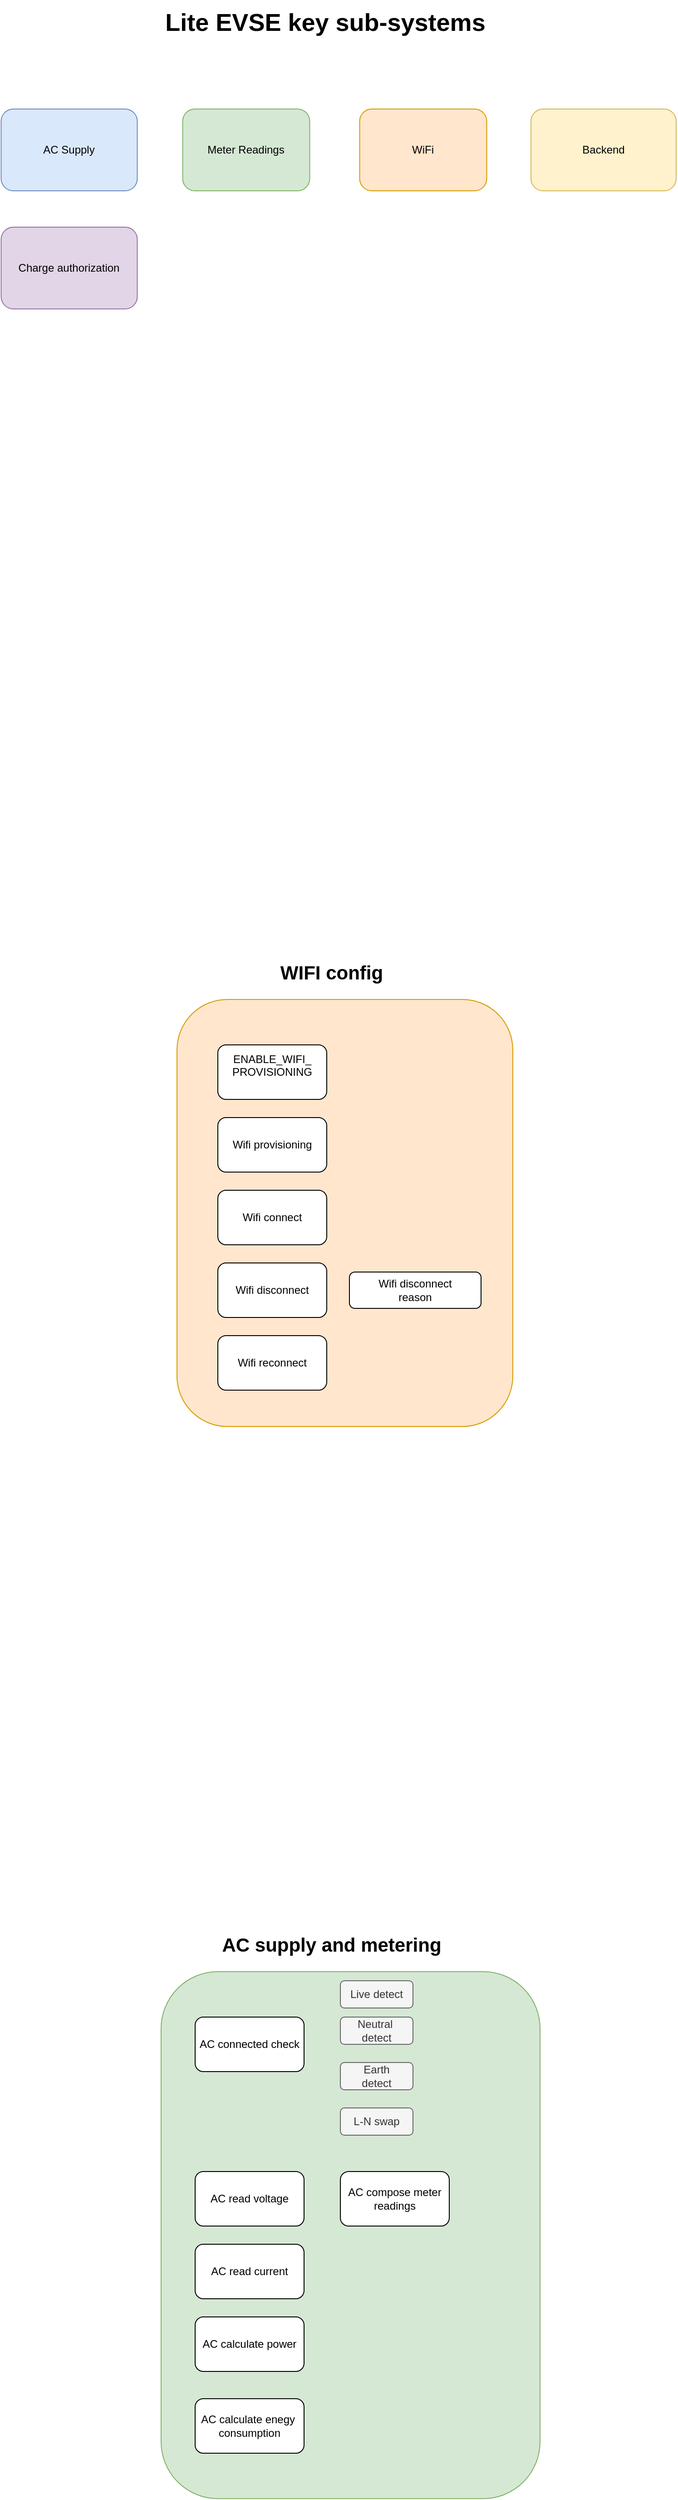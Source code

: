 <mxfile version="26.2.15">
  <diagram name="Page-1" id="Tmt94gA-0ZJjF-nK8y2k">
    <mxGraphModel dx="894" dy="548" grid="1" gridSize="10" guides="1" tooltips="1" connect="1" arrows="1" fold="1" page="1" pageScale="1" pageWidth="850" pageHeight="1100" math="0" shadow="0">
      <root>
        <mxCell id="0" />
        <mxCell id="1" parent="0" />
        <mxCell id="ofb7XT26KEXKw1no33_Y-1" value="AC Supply" style="rounded=1;whiteSpace=wrap;html=1;fillColor=#dae8fc;strokeColor=#6c8ebf;" vertex="1" parent="1">
          <mxGeometry x="26.25" y="230" width="150" height="90" as="geometry" />
        </mxCell>
        <mxCell id="ofb7XT26KEXKw1no33_Y-2" value="Meter Readings" style="rounded=1;whiteSpace=wrap;html=1;fillColor=#d5e8d4;strokeColor=#82b366;" vertex="1" parent="1">
          <mxGeometry x="226.25" y="230" width="140" height="90" as="geometry" />
        </mxCell>
        <mxCell id="ofb7XT26KEXKw1no33_Y-3" value="WiFi" style="rounded=1;whiteSpace=wrap;html=1;fillColor=#ffe6cc;strokeColor=#d79b00;" vertex="1" parent="1">
          <mxGeometry x="421.25" y="230" width="140" height="90" as="geometry" />
        </mxCell>
        <mxCell id="ofb7XT26KEXKw1no33_Y-4" value="Backend" style="rounded=1;whiteSpace=wrap;html=1;fillColor=#fff2cc;strokeColor=#d6b656;" vertex="1" parent="1">
          <mxGeometry x="610" y="230" width="160" height="90" as="geometry" />
        </mxCell>
        <mxCell id="ofb7XT26KEXKw1no33_Y-5" value="Charge authorization" style="rounded=1;whiteSpace=wrap;html=1;fillColor=#e1d5e7;strokeColor=#9673a6;" vertex="1" parent="1">
          <mxGeometry x="26.25" y="360" width="150" height="90" as="geometry" />
        </mxCell>
        <mxCell id="ofb7XT26KEXKw1no33_Y-6" value="" style="rounded=1;whiteSpace=wrap;html=1;fillColor=#ffe6cc;strokeColor=#d79b00;" vertex="1" parent="1">
          <mxGeometry x="220" y="1210" width="370" height="470" as="geometry" />
        </mxCell>
        <mxCell id="ofb7XT26KEXKw1no33_Y-7" value="Wifi provisioning" style="rounded=1;whiteSpace=wrap;html=1;" vertex="1" parent="1">
          <mxGeometry x="265" y="1340" width="120" height="60" as="geometry" />
        </mxCell>
        <mxCell id="ofb7XT26KEXKw1no33_Y-8" value="ENABLE_WIFI_&lt;div&gt;PROVISIONING&lt;div&gt;&lt;br&gt;&lt;/div&gt;&lt;/div&gt;" style="rounded=1;whiteSpace=wrap;html=1;" vertex="1" parent="1">
          <mxGeometry x="265" y="1260" width="120" height="60" as="geometry" />
        </mxCell>
        <mxCell id="ofb7XT26KEXKw1no33_Y-9" value="Wifi connect" style="rounded=1;whiteSpace=wrap;html=1;" vertex="1" parent="1">
          <mxGeometry x="265" y="1420" width="120" height="60" as="geometry" />
        </mxCell>
        <mxCell id="ofb7XT26KEXKw1no33_Y-10" value="Wifi disconnect" style="rounded=1;whiteSpace=wrap;html=1;" vertex="1" parent="1">
          <mxGeometry x="265" y="1500" width="120" height="60" as="geometry" />
        </mxCell>
        <mxCell id="ofb7XT26KEXKw1no33_Y-11" value="Wifi reconnect" style="rounded=1;whiteSpace=wrap;html=1;" vertex="1" parent="1">
          <mxGeometry x="265" y="1580" width="120" height="60" as="geometry" />
        </mxCell>
        <mxCell id="ofb7XT26KEXKw1no33_Y-12" value="Wifi disconnect&lt;div&gt;reason&lt;/div&gt;" style="rounded=1;whiteSpace=wrap;html=1;" vertex="1" parent="1">
          <mxGeometry x="410" y="1510" width="145" height="40" as="geometry" />
        </mxCell>
        <mxCell id="ofb7XT26KEXKw1no33_Y-13" value="&lt;b&gt;&lt;font style=&quot;font-size: 21px;&quot;&gt;WIFI config&lt;/font&gt;&lt;/b&gt;" style="text;html=1;align=center;verticalAlign=middle;resizable=0;points=[];autosize=1;strokeColor=none;fillColor=none;" vertex="1" parent="1">
          <mxGeometry x="320" y="1160" width="140" height="40" as="geometry" />
        </mxCell>
        <mxCell id="ofb7XT26KEXKw1no33_Y-14" value="" style="rounded=1;whiteSpace=wrap;html=1;fillColor=#d5e8d4;strokeColor=#82b366;" vertex="1" parent="1">
          <mxGeometry x="202.5" y="2280" width="417.5" height="580" as="geometry" />
        </mxCell>
        <mxCell id="ofb7XT26KEXKw1no33_Y-15" value="AC connected check" style="rounded=1;whiteSpace=wrap;html=1;" vertex="1" parent="1">
          <mxGeometry x="240" y="2330" width="120" height="60" as="geometry" />
        </mxCell>
        <mxCell id="ofb7XT26KEXKw1no33_Y-16" value="AC read voltage" style="rounded=1;whiteSpace=wrap;html=1;" vertex="1" parent="1">
          <mxGeometry x="240" y="2500" width="120" height="60" as="geometry" />
        </mxCell>
        <mxCell id="ofb7XT26KEXKw1no33_Y-17" value="Live detect" style="rounded=1;whiteSpace=wrap;html=1;fillColor=#f5f5f5;fontColor=#333333;strokeColor=#666666;" vertex="1" parent="1">
          <mxGeometry x="400" y="2290" width="80" height="30" as="geometry" />
        </mxCell>
        <mxCell id="ofb7XT26KEXKw1no33_Y-18" value="Neutral&amp;nbsp;&lt;div&gt;detect&lt;/div&gt;" style="rounded=1;whiteSpace=wrap;html=1;fillColor=#f5f5f5;fontColor=#333333;strokeColor=#666666;" vertex="1" parent="1">
          <mxGeometry x="400" y="2330" width="80" height="30" as="geometry" />
        </mxCell>
        <mxCell id="ofb7XT26KEXKw1no33_Y-19" value="Earth&lt;div&gt;detect&lt;/div&gt;" style="rounded=1;whiteSpace=wrap;html=1;fillColor=#f5f5f5;fontColor=#333333;strokeColor=#666666;" vertex="1" parent="1">
          <mxGeometry x="400" y="2380" width="80" height="30" as="geometry" />
        </mxCell>
        <mxCell id="ofb7XT26KEXKw1no33_Y-20" value="L-N swap" style="rounded=1;whiteSpace=wrap;html=1;fillColor=#f5f5f5;fontColor=#333333;strokeColor=#666666;" vertex="1" parent="1">
          <mxGeometry x="400" y="2430" width="80" height="30" as="geometry" />
        </mxCell>
        <mxCell id="ofb7XT26KEXKw1no33_Y-21" value="AC read current" style="rounded=1;whiteSpace=wrap;html=1;" vertex="1" parent="1">
          <mxGeometry x="240" y="2580" width="120" height="60" as="geometry" />
        </mxCell>
        <mxCell id="ofb7XT26KEXKw1no33_Y-22" value="AC calculate power" style="rounded=1;whiteSpace=wrap;html=1;" vertex="1" parent="1">
          <mxGeometry x="240" y="2660" width="120" height="60" as="geometry" />
        </mxCell>
        <mxCell id="ofb7XT26KEXKw1no33_Y-23" value="AC calculate enegy&amp;nbsp;&lt;div&gt;consumption&lt;/div&gt;" style="rounded=1;whiteSpace=wrap;html=1;" vertex="1" parent="1">
          <mxGeometry x="240" y="2750" width="120" height="60" as="geometry" />
        </mxCell>
        <mxCell id="ofb7XT26KEXKw1no33_Y-24" value="AC compose meter readings" style="rounded=1;whiteSpace=wrap;html=1;" vertex="1" parent="1">
          <mxGeometry x="400" y="2500" width="120" height="60" as="geometry" />
        </mxCell>
        <mxCell id="ofb7XT26KEXKw1no33_Y-25" value="&lt;b&gt;&lt;font style=&quot;font-size: 21px;&quot;&gt;AC supply and metering&lt;/font&gt;&lt;/b&gt;" style="text;html=1;align=center;verticalAlign=middle;resizable=0;points=[];autosize=1;strokeColor=none;fillColor=none;" vertex="1" parent="1">
          <mxGeometry x="255" y="2230" width="270" height="40" as="geometry" />
        </mxCell>
        <mxCell id="ofb7XT26KEXKw1no33_Y-26" value="&lt;font style=&quot;font-size: 27px;&quot;&gt;Lite EVSE key sub-systems&lt;/font&gt;" style="text;html=1;align=center;verticalAlign=middle;resizable=0;points=[];autosize=1;strokeColor=none;fillColor=none;fontStyle=1" vertex="1" parent="1">
          <mxGeometry x="202.5" y="110" width="360" height="50" as="geometry" />
        </mxCell>
      </root>
    </mxGraphModel>
  </diagram>
</mxfile>
